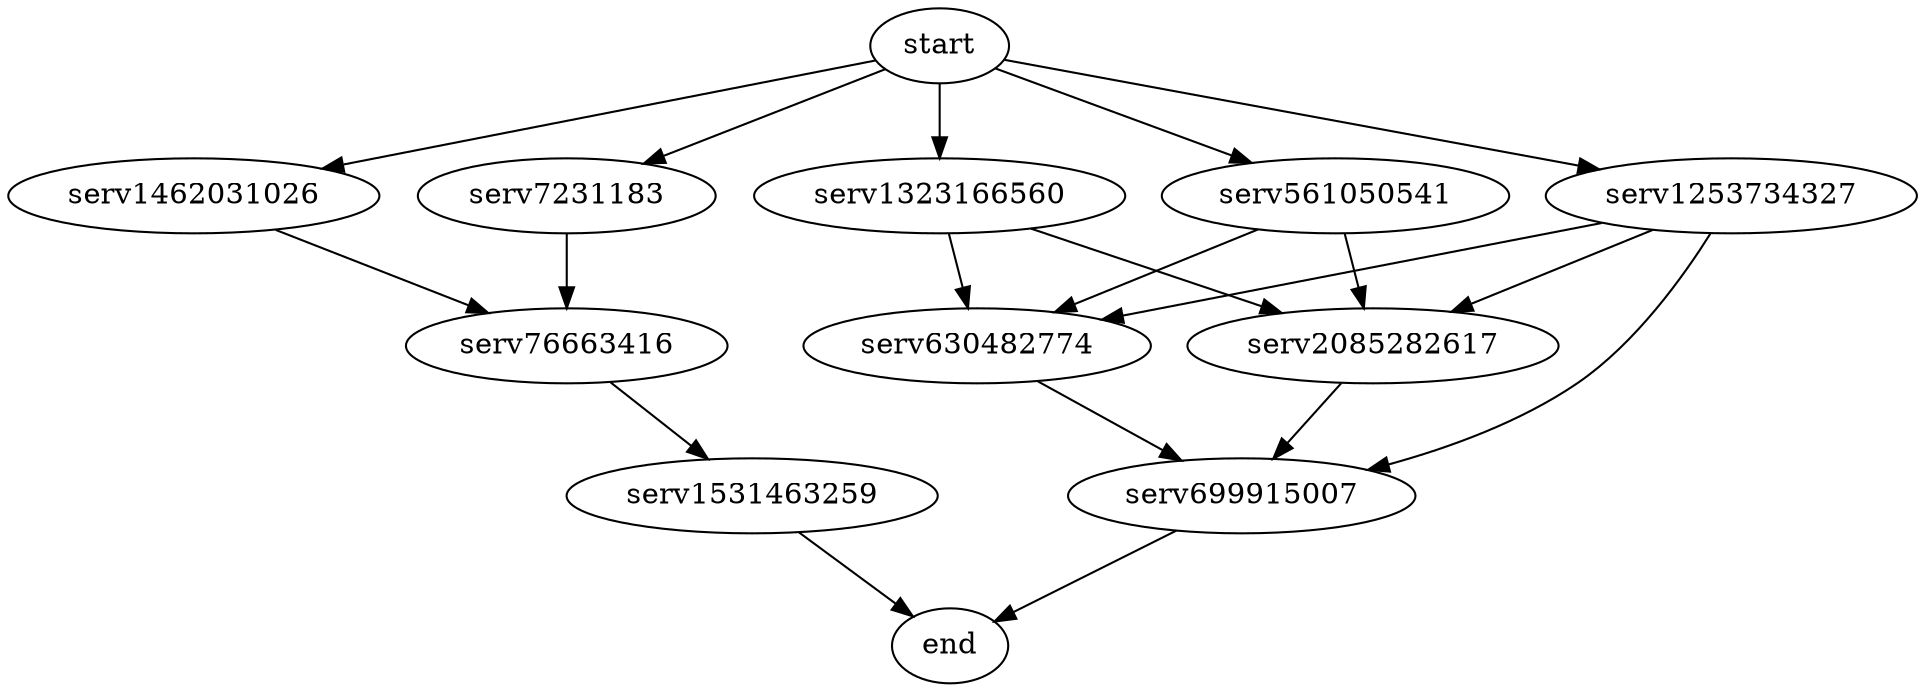 digraph g { serv1323166560 -> serv630482774; serv1253734327 -> serv630482774; serv561050541 -> serv630482774; serv1323166560 -> serv2085282617; serv1253734327 -> serv2085282617; serv561050541 -> serv2085282617; serv76663416 -> serv1531463259; serv2085282617 -> serv699915007; serv630482774 -> serv699915007; serv1253734327 -> serv699915007; serv7231183 -> serv76663416; serv1462031026 -> serv76663416; start -> serv1323166560; start -> serv7231183; start -> serv1253734327; start -> serv1462031026; start -> serv561050541; serv1531463259 -> end; serv699915007 -> end; }